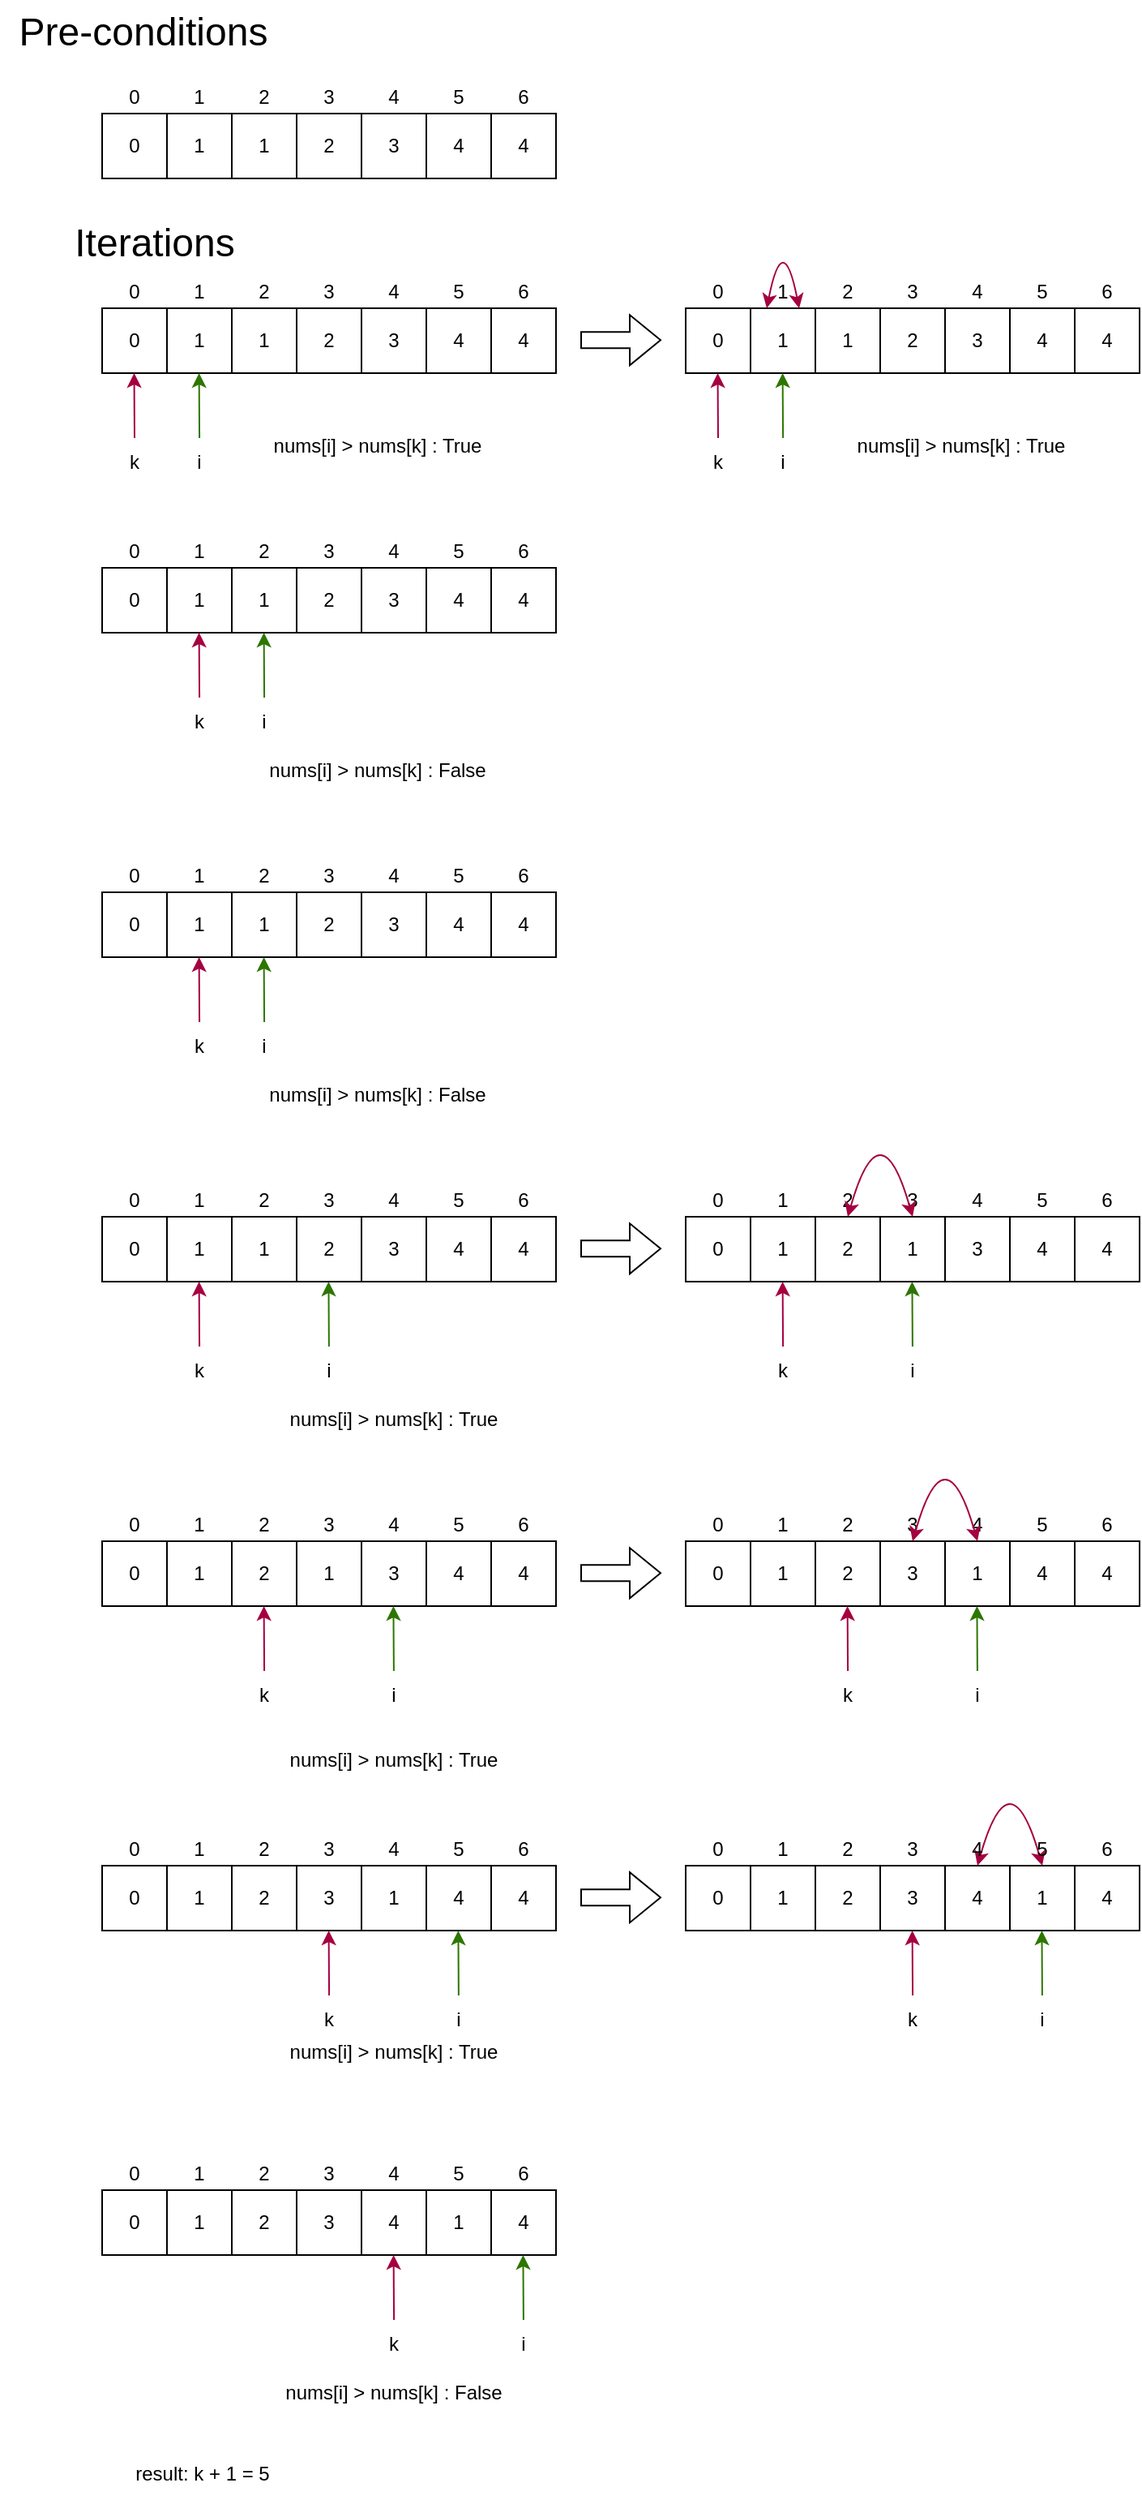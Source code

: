 <mxfile version="21.6.5" type="device">
  <diagram name="Page-1" id="tjI1QJkPxMG-O8LAsA8Y">
    <mxGraphModel dx="2049" dy="1243" grid="1" gridSize="10" guides="1" tooltips="1" connect="1" arrows="1" fold="1" page="1" pageScale="1" pageWidth="850" pageHeight="1100" math="0" shadow="0">
      <root>
        <mxCell id="0" />
        <mxCell id="1" parent="0" />
        <mxCell id="fkv8G1ee6LdGATis6sRk-1" value="0" style="rounded=0;whiteSpace=wrap;html=1;" vertex="1" parent="1">
          <mxGeometry x="80" y="200" width="40" height="40" as="geometry" />
        </mxCell>
        <mxCell id="fkv8G1ee6LdGATis6sRk-2" value="1" style="rounded=0;whiteSpace=wrap;html=1;" vertex="1" parent="1">
          <mxGeometry x="120" y="200" width="40" height="40" as="geometry" />
        </mxCell>
        <mxCell id="fkv8G1ee6LdGATis6sRk-3" value="1" style="rounded=0;whiteSpace=wrap;html=1;" vertex="1" parent="1">
          <mxGeometry x="160" y="200" width="40" height="40" as="geometry" />
        </mxCell>
        <mxCell id="fkv8G1ee6LdGATis6sRk-4" value="2" style="rounded=0;whiteSpace=wrap;html=1;" vertex="1" parent="1">
          <mxGeometry x="200" y="200" width="40" height="40" as="geometry" />
        </mxCell>
        <mxCell id="fkv8G1ee6LdGATis6sRk-5" value="4" style="rounded=0;whiteSpace=wrap;html=1;" vertex="1" parent="1">
          <mxGeometry x="280" y="200" width="40" height="40" as="geometry" />
        </mxCell>
        <mxCell id="fkv8G1ee6LdGATis6sRk-6" value="3" style="rounded=0;whiteSpace=wrap;html=1;" vertex="1" parent="1">
          <mxGeometry x="240" y="200" width="40" height="40" as="geometry" />
        </mxCell>
        <mxCell id="fkv8G1ee6LdGATis6sRk-10" value="4" style="rounded=0;whiteSpace=wrap;html=1;" vertex="1" parent="1">
          <mxGeometry x="320" y="200" width="40" height="40" as="geometry" />
        </mxCell>
        <mxCell id="fkv8G1ee6LdGATis6sRk-12" value="" style="endArrow=classic;html=1;rounded=0;fillColor=#d80073;strokeColor=#A50040;" edge="1" parent="1">
          <mxGeometry width="50" height="50" relative="1" as="geometry">
            <mxPoint x="100" y="280" as="sourcePoint" />
            <mxPoint x="99.76" y="240" as="targetPoint" />
          </mxGeometry>
        </mxCell>
        <mxCell id="fkv8G1ee6LdGATis6sRk-13" value="k" style="text;html=1;strokeColor=none;fillColor=none;align=center;verticalAlign=middle;whiteSpace=wrap;rounded=0;" vertex="1" parent="1">
          <mxGeometry x="70" y="280" width="60" height="30" as="geometry" />
        </mxCell>
        <mxCell id="fkv8G1ee6LdGATis6sRk-14" value="" style="endArrow=classic;html=1;rounded=0;fillColor=#60a917;strokeColor=#2D7600;" edge="1" parent="1">
          <mxGeometry width="50" height="50" relative="1" as="geometry">
            <mxPoint x="140.04" y="280" as="sourcePoint" />
            <mxPoint x="139.8" y="240" as="targetPoint" />
          </mxGeometry>
        </mxCell>
        <mxCell id="fkv8G1ee6LdGATis6sRk-15" value="i" style="text;html=1;strokeColor=none;fillColor=none;align=center;verticalAlign=middle;whiteSpace=wrap;rounded=0;" vertex="1" parent="1">
          <mxGeometry x="110" y="280" width="60" height="30" as="geometry" />
        </mxCell>
        <mxCell id="fkv8G1ee6LdGATis6sRk-16" value="0" style="text;html=1;strokeColor=none;fillColor=none;align=center;verticalAlign=middle;whiteSpace=wrap;rounded=0;" vertex="1" parent="1">
          <mxGeometry x="80" y="180" width="40" height="20" as="geometry" />
        </mxCell>
        <mxCell id="fkv8G1ee6LdGATis6sRk-17" value="1" style="text;html=1;strokeColor=none;fillColor=none;align=center;verticalAlign=middle;whiteSpace=wrap;rounded=0;" vertex="1" parent="1">
          <mxGeometry x="120" y="180" width="40" height="20" as="geometry" />
        </mxCell>
        <mxCell id="fkv8G1ee6LdGATis6sRk-18" value="2" style="text;html=1;strokeColor=none;fillColor=none;align=center;verticalAlign=middle;whiteSpace=wrap;rounded=0;" vertex="1" parent="1">
          <mxGeometry x="160" y="180" width="40" height="20" as="geometry" />
        </mxCell>
        <mxCell id="fkv8G1ee6LdGATis6sRk-19" value="3" style="text;html=1;strokeColor=none;fillColor=none;align=center;verticalAlign=middle;whiteSpace=wrap;rounded=0;" vertex="1" parent="1">
          <mxGeometry x="200" y="180" width="40" height="20" as="geometry" />
        </mxCell>
        <mxCell id="fkv8G1ee6LdGATis6sRk-20" value="4" style="text;html=1;strokeColor=none;fillColor=none;align=center;verticalAlign=middle;whiteSpace=wrap;rounded=0;" vertex="1" parent="1">
          <mxGeometry x="240" y="180" width="40" height="20" as="geometry" />
        </mxCell>
        <mxCell id="fkv8G1ee6LdGATis6sRk-21" value="5" style="text;html=1;strokeColor=none;fillColor=none;align=center;verticalAlign=middle;whiteSpace=wrap;rounded=0;" vertex="1" parent="1">
          <mxGeometry x="280" y="180" width="40" height="20" as="geometry" />
        </mxCell>
        <mxCell id="fkv8G1ee6LdGATis6sRk-22" value="6" style="text;html=1;strokeColor=none;fillColor=none;align=center;verticalAlign=middle;whiteSpace=wrap;rounded=0;" vertex="1" parent="1">
          <mxGeometry x="320" y="180" width="40" height="20" as="geometry" />
        </mxCell>
        <mxCell id="fkv8G1ee6LdGATis6sRk-23" value="nums[i] &amp;gt; nums[k] : True" style="text;html=1;strokeColor=none;fillColor=none;align=center;verticalAlign=middle;whiteSpace=wrap;rounded=0;" vertex="1" parent="1">
          <mxGeometry x="170" y="270" width="160" height="30" as="geometry" />
        </mxCell>
        <mxCell id="fkv8G1ee6LdGATis6sRk-24" value="0" style="rounded=0;whiteSpace=wrap;html=1;" vertex="1" parent="1">
          <mxGeometry x="80" y="80" width="40" height="40" as="geometry" />
        </mxCell>
        <mxCell id="fkv8G1ee6LdGATis6sRk-25" value="1" style="rounded=0;whiteSpace=wrap;html=1;" vertex="1" parent="1">
          <mxGeometry x="120" y="80" width="40" height="40" as="geometry" />
        </mxCell>
        <mxCell id="fkv8G1ee6LdGATis6sRk-26" value="1" style="rounded=0;whiteSpace=wrap;html=1;" vertex="1" parent="1">
          <mxGeometry x="160" y="80" width="40" height="40" as="geometry" />
        </mxCell>
        <mxCell id="fkv8G1ee6LdGATis6sRk-27" value="2" style="rounded=0;whiteSpace=wrap;html=1;" vertex="1" parent="1">
          <mxGeometry x="200" y="80" width="40" height="40" as="geometry" />
        </mxCell>
        <mxCell id="fkv8G1ee6LdGATis6sRk-28" value="4" style="rounded=0;whiteSpace=wrap;html=1;" vertex="1" parent="1">
          <mxGeometry x="280" y="80" width="40" height="40" as="geometry" />
        </mxCell>
        <mxCell id="fkv8G1ee6LdGATis6sRk-29" value="3" style="rounded=0;whiteSpace=wrap;html=1;" vertex="1" parent="1">
          <mxGeometry x="240" y="80" width="40" height="40" as="geometry" />
        </mxCell>
        <mxCell id="fkv8G1ee6LdGATis6sRk-30" value="4" style="rounded=0;whiteSpace=wrap;html=1;" vertex="1" parent="1">
          <mxGeometry x="320" y="80" width="40" height="40" as="geometry" />
        </mxCell>
        <mxCell id="fkv8G1ee6LdGATis6sRk-31" value="0" style="text;html=1;strokeColor=none;fillColor=none;align=center;verticalAlign=middle;whiteSpace=wrap;rounded=0;" vertex="1" parent="1">
          <mxGeometry x="80" y="60" width="40" height="20" as="geometry" />
        </mxCell>
        <mxCell id="fkv8G1ee6LdGATis6sRk-32" value="1" style="text;html=1;strokeColor=none;fillColor=none;align=center;verticalAlign=middle;whiteSpace=wrap;rounded=0;" vertex="1" parent="1">
          <mxGeometry x="120" y="60" width="40" height="20" as="geometry" />
        </mxCell>
        <mxCell id="fkv8G1ee6LdGATis6sRk-33" value="2" style="text;html=1;strokeColor=none;fillColor=none;align=center;verticalAlign=middle;whiteSpace=wrap;rounded=0;" vertex="1" parent="1">
          <mxGeometry x="160" y="60" width="40" height="20" as="geometry" />
        </mxCell>
        <mxCell id="fkv8G1ee6LdGATis6sRk-34" value="3" style="text;html=1;strokeColor=none;fillColor=none;align=center;verticalAlign=middle;whiteSpace=wrap;rounded=0;" vertex="1" parent="1">
          <mxGeometry x="200" y="60" width="40" height="20" as="geometry" />
        </mxCell>
        <mxCell id="fkv8G1ee6LdGATis6sRk-35" value="4" style="text;html=1;strokeColor=none;fillColor=none;align=center;verticalAlign=middle;whiteSpace=wrap;rounded=0;" vertex="1" parent="1">
          <mxGeometry x="240" y="60" width="40" height="20" as="geometry" />
        </mxCell>
        <mxCell id="fkv8G1ee6LdGATis6sRk-36" value="5" style="text;html=1;strokeColor=none;fillColor=none;align=center;verticalAlign=middle;whiteSpace=wrap;rounded=0;" vertex="1" parent="1">
          <mxGeometry x="280" y="60" width="40" height="20" as="geometry" />
        </mxCell>
        <mxCell id="fkv8G1ee6LdGATis6sRk-37" value="6" style="text;html=1;strokeColor=none;fillColor=none;align=center;verticalAlign=middle;whiteSpace=wrap;rounded=0;" vertex="1" parent="1">
          <mxGeometry x="320" y="60" width="40" height="20" as="geometry" />
        </mxCell>
        <mxCell id="fkv8G1ee6LdGATis6sRk-38" value="Pre-conditions" style="text;html=1;strokeColor=none;fillColor=none;align=center;verticalAlign=middle;whiteSpace=wrap;rounded=0;fontSize=24;" vertex="1" parent="1">
          <mxGeometry x="17.5" y="10" width="175" height="40" as="geometry" />
        </mxCell>
        <mxCell id="fkv8G1ee6LdGATis6sRk-39" value="Iterations" style="text;html=1;strokeColor=none;fillColor=none;align=center;verticalAlign=middle;whiteSpace=wrap;rounded=0;fontSize=24;" vertex="1" parent="1">
          <mxGeometry x="25" y="140" width="175" height="40" as="geometry" />
        </mxCell>
        <mxCell id="fkv8G1ee6LdGATis6sRk-40" value="0" style="rounded=0;whiteSpace=wrap;html=1;" vertex="1" parent="1">
          <mxGeometry x="80" y="360" width="40" height="40" as="geometry" />
        </mxCell>
        <mxCell id="fkv8G1ee6LdGATis6sRk-41" value="1" style="rounded=0;whiteSpace=wrap;html=1;" vertex="1" parent="1">
          <mxGeometry x="120" y="360" width="40" height="40" as="geometry" />
        </mxCell>
        <mxCell id="fkv8G1ee6LdGATis6sRk-42" value="1" style="rounded=0;whiteSpace=wrap;html=1;" vertex="1" parent="1">
          <mxGeometry x="160" y="360" width="40" height="40" as="geometry" />
        </mxCell>
        <mxCell id="fkv8G1ee6LdGATis6sRk-43" value="2" style="rounded=0;whiteSpace=wrap;html=1;" vertex="1" parent="1">
          <mxGeometry x="200" y="360" width="40" height="40" as="geometry" />
        </mxCell>
        <mxCell id="fkv8G1ee6LdGATis6sRk-44" value="4" style="rounded=0;whiteSpace=wrap;html=1;" vertex="1" parent="1">
          <mxGeometry x="280" y="360" width="40" height="40" as="geometry" />
        </mxCell>
        <mxCell id="fkv8G1ee6LdGATis6sRk-45" value="3" style="rounded=0;whiteSpace=wrap;html=1;" vertex="1" parent="1">
          <mxGeometry x="240" y="360" width="40" height="40" as="geometry" />
        </mxCell>
        <mxCell id="fkv8G1ee6LdGATis6sRk-46" value="4" style="rounded=0;whiteSpace=wrap;html=1;" vertex="1" parent="1">
          <mxGeometry x="320" y="360" width="40" height="40" as="geometry" />
        </mxCell>
        <mxCell id="fkv8G1ee6LdGATis6sRk-47" value="" style="endArrow=classic;html=1;rounded=0;fillColor=#d80073;strokeColor=#A50040;" edge="1" parent="1">
          <mxGeometry width="50" height="50" relative="1" as="geometry">
            <mxPoint x="140.04" y="440" as="sourcePoint" />
            <mxPoint x="139.8" y="400" as="targetPoint" />
          </mxGeometry>
        </mxCell>
        <mxCell id="fkv8G1ee6LdGATis6sRk-48" value="k" style="text;html=1;strokeColor=none;fillColor=none;align=center;verticalAlign=middle;whiteSpace=wrap;rounded=0;" vertex="1" parent="1">
          <mxGeometry x="110" y="440" width="60" height="30" as="geometry" />
        </mxCell>
        <mxCell id="fkv8G1ee6LdGATis6sRk-49" value="" style="endArrow=classic;html=1;rounded=0;fillColor=#60a917;strokeColor=#2D7600;" edge="1" parent="1">
          <mxGeometry width="50" height="50" relative="1" as="geometry">
            <mxPoint x="180.04" y="440" as="sourcePoint" />
            <mxPoint x="179.8" y="400" as="targetPoint" />
          </mxGeometry>
        </mxCell>
        <mxCell id="fkv8G1ee6LdGATis6sRk-50" value="i" style="text;html=1;strokeColor=none;fillColor=none;align=center;verticalAlign=middle;whiteSpace=wrap;rounded=0;" vertex="1" parent="1">
          <mxGeometry x="150" y="440" width="60" height="30" as="geometry" />
        </mxCell>
        <mxCell id="fkv8G1ee6LdGATis6sRk-51" value="0" style="text;html=1;strokeColor=none;fillColor=none;align=center;verticalAlign=middle;whiteSpace=wrap;rounded=0;" vertex="1" parent="1">
          <mxGeometry x="80" y="340" width="40" height="20" as="geometry" />
        </mxCell>
        <mxCell id="fkv8G1ee6LdGATis6sRk-52" value="1" style="text;html=1;strokeColor=none;fillColor=none;align=center;verticalAlign=middle;whiteSpace=wrap;rounded=0;" vertex="1" parent="1">
          <mxGeometry x="120" y="340" width="40" height="20" as="geometry" />
        </mxCell>
        <mxCell id="fkv8G1ee6LdGATis6sRk-53" value="2" style="text;html=1;strokeColor=none;fillColor=none;align=center;verticalAlign=middle;whiteSpace=wrap;rounded=0;" vertex="1" parent="1">
          <mxGeometry x="160" y="340" width="40" height="20" as="geometry" />
        </mxCell>
        <mxCell id="fkv8G1ee6LdGATis6sRk-54" value="3" style="text;html=1;strokeColor=none;fillColor=none;align=center;verticalAlign=middle;whiteSpace=wrap;rounded=0;" vertex="1" parent="1">
          <mxGeometry x="200" y="340" width="40" height="20" as="geometry" />
        </mxCell>
        <mxCell id="fkv8G1ee6LdGATis6sRk-55" value="4" style="text;html=1;strokeColor=none;fillColor=none;align=center;verticalAlign=middle;whiteSpace=wrap;rounded=0;" vertex="1" parent="1">
          <mxGeometry x="240" y="340" width="40" height="20" as="geometry" />
        </mxCell>
        <mxCell id="fkv8G1ee6LdGATis6sRk-56" value="5" style="text;html=1;strokeColor=none;fillColor=none;align=center;verticalAlign=middle;whiteSpace=wrap;rounded=0;" vertex="1" parent="1">
          <mxGeometry x="280" y="340" width="40" height="20" as="geometry" />
        </mxCell>
        <mxCell id="fkv8G1ee6LdGATis6sRk-57" value="6" style="text;html=1;strokeColor=none;fillColor=none;align=center;verticalAlign=middle;whiteSpace=wrap;rounded=0;" vertex="1" parent="1">
          <mxGeometry x="320" y="340" width="40" height="20" as="geometry" />
        </mxCell>
        <mxCell id="fkv8G1ee6LdGATis6sRk-58" value="nums[i] &amp;gt; nums[k] : False" style="text;html=1;strokeColor=none;fillColor=none;align=center;verticalAlign=middle;whiteSpace=wrap;rounded=0;" vertex="1" parent="1">
          <mxGeometry x="170" y="470" width="160" height="30" as="geometry" />
        </mxCell>
        <mxCell id="fkv8G1ee6LdGATis6sRk-59" value="0" style="rounded=0;whiteSpace=wrap;html=1;" vertex="1" parent="1">
          <mxGeometry x="80" y="560" width="40" height="40" as="geometry" />
        </mxCell>
        <mxCell id="fkv8G1ee6LdGATis6sRk-60" value="1" style="rounded=0;whiteSpace=wrap;html=1;" vertex="1" parent="1">
          <mxGeometry x="120" y="560" width="40" height="40" as="geometry" />
        </mxCell>
        <mxCell id="fkv8G1ee6LdGATis6sRk-61" value="1" style="rounded=0;whiteSpace=wrap;html=1;" vertex="1" parent="1">
          <mxGeometry x="160" y="560" width="40" height="40" as="geometry" />
        </mxCell>
        <mxCell id="fkv8G1ee6LdGATis6sRk-62" value="2" style="rounded=0;whiteSpace=wrap;html=1;" vertex="1" parent="1">
          <mxGeometry x="200" y="560" width="40" height="40" as="geometry" />
        </mxCell>
        <mxCell id="fkv8G1ee6LdGATis6sRk-63" value="4" style="rounded=0;whiteSpace=wrap;html=1;" vertex="1" parent="1">
          <mxGeometry x="280" y="560" width="40" height="40" as="geometry" />
        </mxCell>
        <mxCell id="fkv8G1ee6LdGATis6sRk-64" value="3" style="rounded=0;whiteSpace=wrap;html=1;" vertex="1" parent="1">
          <mxGeometry x="240" y="560" width="40" height="40" as="geometry" />
        </mxCell>
        <mxCell id="fkv8G1ee6LdGATis6sRk-65" value="4" style="rounded=0;whiteSpace=wrap;html=1;" vertex="1" parent="1">
          <mxGeometry x="320" y="560" width="40" height="40" as="geometry" />
        </mxCell>
        <mxCell id="fkv8G1ee6LdGATis6sRk-66" value="" style="endArrow=classic;html=1;rounded=0;fillColor=#d80073;strokeColor=#A50040;" edge="1" parent="1">
          <mxGeometry width="50" height="50" relative="1" as="geometry">
            <mxPoint x="140.04" y="640" as="sourcePoint" />
            <mxPoint x="139.8" y="600" as="targetPoint" />
          </mxGeometry>
        </mxCell>
        <mxCell id="fkv8G1ee6LdGATis6sRk-67" value="k" style="text;html=1;strokeColor=none;fillColor=none;align=center;verticalAlign=middle;whiteSpace=wrap;rounded=0;" vertex="1" parent="1">
          <mxGeometry x="110" y="640" width="60" height="30" as="geometry" />
        </mxCell>
        <mxCell id="fkv8G1ee6LdGATis6sRk-68" value="" style="endArrow=classic;html=1;rounded=0;fillColor=#60a917;strokeColor=#2D7600;" edge="1" parent="1">
          <mxGeometry width="50" height="50" relative="1" as="geometry">
            <mxPoint x="180.04" y="640" as="sourcePoint" />
            <mxPoint x="179.8" y="600" as="targetPoint" />
          </mxGeometry>
        </mxCell>
        <mxCell id="fkv8G1ee6LdGATis6sRk-69" value="i" style="text;html=1;strokeColor=none;fillColor=none;align=center;verticalAlign=middle;whiteSpace=wrap;rounded=0;" vertex="1" parent="1">
          <mxGeometry x="150" y="640" width="60" height="30" as="geometry" />
        </mxCell>
        <mxCell id="fkv8G1ee6LdGATis6sRk-70" value="0" style="text;html=1;strokeColor=none;fillColor=none;align=center;verticalAlign=middle;whiteSpace=wrap;rounded=0;" vertex="1" parent="1">
          <mxGeometry x="80" y="540" width="40" height="20" as="geometry" />
        </mxCell>
        <mxCell id="fkv8G1ee6LdGATis6sRk-71" value="1" style="text;html=1;strokeColor=none;fillColor=none;align=center;verticalAlign=middle;whiteSpace=wrap;rounded=0;" vertex="1" parent="1">
          <mxGeometry x="120" y="540" width="40" height="20" as="geometry" />
        </mxCell>
        <mxCell id="fkv8G1ee6LdGATis6sRk-72" value="2" style="text;html=1;strokeColor=none;fillColor=none;align=center;verticalAlign=middle;whiteSpace=wrap;rounded=0;" vertex="1" parent="1">
          <mxGeometry x="160" y="540" width="40" height="20" as="geometry" />
        </mxCell>
        <mxCell id="fkv8G1ee6LdGATis6sRk-73" value="3" style="text;html=1;strokeColor=none;fillColor=none;align=center;verticalAlign=middle;whiteSpace=wrap;rounded=0;" vertex="1" parent="1">
          <mxGeometry x="200" y="540" width="40" height="20" as="geometry" />
        </mxCell>
        <mxCell id="fkv8G1ee6LdGATis6sRk-74" value="4" style="text;html=1;strokeColor=none;fillColor=none;align=center;verticalAlign=middle;whiteSpace=wrap;rounded=0;" vertex="1" parent="1">
          <mxGeometry x="240" y="540" width="40" height="20" as="geometry" />
        </mxCell>
        <mxCell id="fkv8G1ee6LdGATis6sRk-75" value="5" style="text;html=1;strokeColor=none;fillColor=none;align=center;verticalAlign=middle;whiteSpace=wrap;rounded=0;" vertex="1" parent="1">
          <mxGeometry x="280" y="540" width="40" height="20" as="geometry" />
        </mxCell>
        <mxCell id="fkv8G1ee6LdGATis6sRk-76" value="6" style="text;html=1;strokeColor=none;fillColor=none;align=center;verticalAlign=middle;whiteSpace=wrap;rounded=0;" vertex="1" parent="1">
          <mxGeometry x="320" y="540" width="40" height="20" as="geometry" />
        </mxCell>
        <mxCell id="fkv8G1ee6LdGATis6sRk-77" value="nums[i] &amp;gt; nums[k] : False" style="text;html=1;strokeColor=none;fillColor=none;align=center;verticalAlign=middle;whiteSpace=wrap;rounded=0;" vertex="1" parent="1">
          <mxGeometry x="170" y="670" width="160" height="30" as="geometry" />
        </mxCell>
        <mxCell id="fkv8G1ee6LdGATis6sRk-78" value="0" style="rounded=0;whiteSpace=wrap;html=1;" vertex="1" parent="1">
          <mxGeometry x="80" y="760" width="40" height="40" as="geometry" />
        </mxCell>
        <mxCell id="fkv8G1ee6LdGATis6sRk-79" value="1" style="rounded=0;whiteSpace=wrap;html=1;" vertex="1" parent="1">
          <mxGeometry x="120" y="760" width="40" height="40" as="geometry" />
        </mxCell>
        <mxCell id="fkv8G1ee6LdGATis6sRk-80" value="1" style="rounded=0;whiteSpace=wrap;html=1;" vertex="1" parent="1">
          <mxGeometry x="160" y="760" width="40" height="40" as="geometry" />
        </mxCell>
        <mxCell id="fkv8G1ee6LdGATis6sRk-81" value="2" style="rounded=0;whiteSpace=wrap;html=1;" vertex="1" parent="1">
          <mxGeometry x="200" y="760" width="40" height="40" as="geometry" />
        </mxCell>
        <mxCell id="fkv8G1ee6LdGATis6sRk-82" value="4" style="rounded=0;whiteSpace=wrap;html=1;" vertex="1" parent="1">
          <mxGeometry x="280" y="760" width="40" height="40" as="geometry" />
        </mxCell>
        <mxCell id="fkv8G1ee6LdGATis6sRk-83" value="3" style="rounded=0;whiteSpace=wrap;html=1;" vertex="1" parent="1">
          <mxGeometry x="240" y="760" width="40" height="40" as="geometry" />
        </mxCell>
        <mxCell id="fkv8G1ee6LdGATis6sRk-84" value="4" style="rounded=0;whiteSpace=wrap;html=1;" vertex="1" parent="1">
          <mxGeometry x="320" y="760" width="40" height="40" as="geometry" />
        </mxCell>
        <mxCell id="fkv8G1ee6LdGATis6sRk-85" value="" style="endArrow=classic;html=1;rounded=0;fillColor=#d80073;strokeColor=#A50040;" edge="1" parent="1">
          <mxGeometry width="50" height="50" relative="1" as="geometry">
            <mxPoint x="140.04" y="840" as="sourcePoint" />
            <mxPoint x="139.8" y="800" as="targetPoint" />
          </mxGeometry>
        </mxCell>
        <mxCell id="fkv8G1ee6LdGATis6sRk-86" value="k" style="text;html=1;strokeColor=none;fillColor=none;align=center;verticalAlign=middle;whiteSpace=wrap;rounded=0;" vertex="1" parent="1">
          <mxGeometry x="110" y="840" width="60" height="30" as="geometry" />
        </mxCell>
        <mxCell id="fkv8G1ee6LdGATis6sRk-87" value="" style="endArrow=classic;html=1;rounded=0;fillColor=#60a917;strokeColor=#2D7600;" edge="1" parent="1">
          <mxGeometry width="50" height="50" relative="1" as="geometry">
            <mxPoint x="219.95" y="840" as="sourcePoint" />
            <mxPoint x="219.71" y="800" as="targetPoint" />
          </mxGeometry>
        </mxCell>
        <mxCell id="fkv8G1ee6LdGATis6sRk-88" value="i" style="text;html=1;strokeColor=none;fillColor=none;align=center;verticalAlign=middle;whiteSpace=wrap;rounded=0;" vertex="1" parent="1">
          <mxGeometry x="190" y="840" width="60" height="30" as="geometry" />
        </mxCell>
        <mxCell id="fkv8G1ee6LdGATis6sRk-89" value="0" style="text;html=1;strokeColor=none;fillColor=none;align=center;verticalAlign=middle;whiteSpace=wrap;rounded=0;" vertex="1" parent="1">
          <mxGeometry x="80" y="740" width="40" height="20" as="geometry" />
        </mxCell>
        <mxCell id="fkv8G1ee6LdGATis6sRk-90" value="1" style="text;html=1;strokeColor=none;fillColor=none;align=center;verticalAlign=middle;whiteSpace=wrap;rounded=0;" vertex="1" parent="1">
          <mxGeometry x="120" y="740" width="40" height="20" as="geometry" />
        </mxCell>
        <mxCell id="fkv8G1ee6LdGATis6sRk-91" value="2" style="text;html=1;strokeColor=none;fillColor=none;align=center;verticalAlign=middle;whiteSpace=wrap;rounded=0;" vertex="1" parent="1">
          <mxGeometry x="160" y="740" width="40" height="20" as="geometry" />
        </mxCell>
        <mxCell id="fkv8G1ee6LdGATis6sRk-92" value="3" style="text;html=1;strokeColor=none;fillColor=none;align=center;verticalAlign=middle;whiteSpace=wrap;rounded=0;" vertex="1" parent="1">
          <mxGeometry x="200" y="740" width="40" height="20" as="geometry" />
        </mxCell>
        <mxCell id="fkv8G1ee6LdGATis6sRk-93" value="4" style="text;html=1;strokeColor=none;fillColor=none;align=center;verticalAlign=middle;whiteSpace=wrap;rounded=0;" vertex="1" parent="1">
          <mxGeometry x="240" y="740" width="40" height="20" as="geometry" />
        </mxCell>
        <mxCell id="fkv8G1ee6LdGATis6sRk-94" value="5" style="text;html=1;strokeColor=none;fillColor=none;align=center;verticalAlign=middle;whiteSpace=wrap;rounded=0;" vertex="1" parent="1">
          <mxGeometry x="280" y="740" width="40" height="20" as="geometry" />
        </mxCell>
        <mxCell id="fkv8G1ee6LdGATis6sRk-95" value="6" style="text;html=1;strokeColor=none;fillColor=none;align=center;verticalAlign=middle;whiteSpace=wrap;rounded=0;" vertex="1" parent="1">
          <mxGeometry x="320" y="740" width="40" height="20" as="geometry" />
        </mxCell>
        <mxCell id="fkv8G1ee6LdGATis6sRk-96" value="nums[i] &amp;gt; nums[k] : True" style="text;html=1;strokeColor=none;fillColor=none;align=center;verticalAlign=middle;whiteSpace=wrap;rounded=0;" vertex="1" parent="1">
          <mxGeometry x="180" y="870" width="160" height="30" as="geometry" />
        </mxCell>
        <mxCell id="fkv8G1ee6LdGATis6sRk-97" value="0" style="rounded=0;whiteSpace=wrap;html=1;" vertex="1" parent="1">
          <mxGeometry x="440" y="200" width="40" height="40" as="geometry" />
        </mxCell>
        <mxCell id="fkv8G1ee6LdGATis6sRk-98" value="1" style="rounded=0;whiteSpace=wrap;html=1;" vertex="1" parent="1">
          <mxGeometry x="480" y="200" width="40" height="40" as="geometry" />
        </mxCell>
        <mxCell id="fkv8G1ee6LdGATis6sRk-99" value="1" style="rounded=0;whiteSpace=wrap;html=1;" vertex="1" parent="1">
          <mxGeometry x="520" y="200" width="40" height="40" as="geometry" />
        </mxCell>
        <mxCell id="fkv8G1ee6LdGATis6sRk-100" value="2" style="rounded=0;whiteSpace=wrap;html=1;" vertex="1" parent="1">
          <mxGeometry x="560" y="200" width="40" height="40" as="geometry" />
        </mxCell>
        <mxCell id="fkv8G1ee6LdGATis6sRk-101" value="4" style="rounded=0;whiteSpace=wrap;html=1;" vertex="1" parent="1">
          <mxGeometry x="640" y="200" width="40" height="40" as="geometry" />
        </mxCell>
        <mxCell id="fkv8G1ee6LdGATis6sRk-102" value="3" style="rounded=0;whiteSpace=wrap;html=1;" vertex="1" parent="1">
          <mxGeometry x="600" y="200" width="40" height="40" as="geometry" />
        </mxCell>
        <mxCell id="fkv8G1ee6LdGATis6sRk-103" value="4" style="rounded=0;whiteSpace=wrap;html=1;" vertex="1" parent="1">
          <mxGeometry x="680" y="200" width="40" height="40" as="geometry" />
        </mxCell>
        <mxCell id="fkv8G1ee6LdGATis6sRk-104" value="" style="endArrow=classic;html=1;rounded=0;fillColor=#d80073;strokeColor=#A50040;" edge="1" parent="1">
          <mxGeometry width="50" height="50" relative="1" as="geometry">
            <mxPoint x="460" y="280" as="sourcePoint" />
            <mxPoint x="459.76" y="240" as="targetPoint" />
          </mxGeometry>
        </mxCell>
        <mxCell id="fkv8G1ee6LdGATis6sRk-105" value="k" style="text;html=1;strokeColor=none;fillColor=none;align=center;verticalAlign=middle;whiteSpace=wrap;rounded=0;" vertex="1" parent="1">
          <mxGeometry x="430" y="280" width="60" height="30" as="geometry" />
        </mxCell>
        <mxCell id="fkv8G1ee6LdGATis6sRk-106" value="" style="endArrow=classic;html=1;rounded=0;fillColor=#60a917;strokeColor=#2D7600;" edge="1" parent="1">
          <mxGeometry width="50" height="50" relative="1" as="geometry">
            <mxPoint x="500.04" y="280" as="sourcePoint" />
            <mxPoint x="499.8" y="240" as="targetPoint" />
          </mxGeometry>
        </mxCell>
        <mxCell id="fkv8G1ee6LdGATis6sRk-107" value="i" style="text;html=1;strokeColor=none;fillColor=none;align=center;verticalAlign=middle;whiteSpace=wrap;rounded=0;" vertex="1" parent="1">
          <mxGeometry x="470" y="280" width="60" height="30" as="geometry" />
        </mxCell>
        <mxCell id="fkv8G1ee6LdGATis6sRk-108" value="0" style="text;html=1;strokeColor=none;fillColor=none;align=center;verticalAlign=middle;whiteSpace=wrap;rounded=0;" vertex="1" parent="1">
          <mxGeometry x="440" y="180" width="40" height="20" as="geometry" />
        </mxCell>
        <mxCell id="fkv8G1ee6LdGATis6sRk-109" value="1" style="text;html=1;strokeColor=none;fillColor=none;align=center;verticalAlign=middle;whiteSpace=wrap;rounded=0;" vertex="1" parent="1">
          <mxGeometry x="480" y="180" width="40" height="20" as="geometry" />
        </mxCell>
        <mxCell id="fkv8G1ee6LdGATis6sRk-110" value="2" style="text;html=1;strokeColor=none;fillColor=none;align=center;verticalAlign=middle;whiteSpace=wrap;rounded=0;" vertex="1" parent="1">
          <mxGeometry x="520" y="180" width="40" height="20" as="geometry" />
        </mxCell>
        <mxCell id="fkv8G1ee6LdGATis6sRk-111" value="3" style="text;html=1;strokeColor=none;fillColor=none;align=center;verticalAlign=middle;whiteSpace=wrap;rounded=0;" vertex="1" parent="1">
          <mxGeometry x="560" y="180" width="40" height="20" as="geometry" />
        </mxCell>
        <mxCell id="fkv8G1ee6LdGATis6sRk-112" value="4" style="text;html=1;strokeColor=none;fillColor=none;align=center;verticalAlign=middle;whiteSpace=wrap;rounded=0;" vertex="1" parent="1">
          <mxGeometry x="600" y="180" width="40" height="20" as="geometry" />
        </mxCell>
        <mxCell id="fkv8G1ee6LdGATis6sRk-113" value="5" style="text;html=1;strokeColor=none;fillColor=none;align=center;verticalAlign=middle;whiteSpace=wrap;rounded=0;" vertex="1" parent="1">
          <mxGeometry x="640" y="180" width="40" height="20" as="geometry" />
        </mxCell>
        <mxCell id="fkv8G1ee6LdGATis6sRk-114" value="6" style="text;html=1;strokeColor=none;fillColor=none;align=center;verticalAlign=middle;whiteSpace=wrap;rounded=0;" vertex="1" parent="1">
          <mxGeometry x="680" y="180" width="40" height="20" as="geometry" />
        </mxCell>
        <mxCell id="fkv8G1ee6LdGATis6sRk-115" value="nums[i] &amp;gt; nums[k] : True" style="text;html=1;strokeColor=none;fillColor=none;align=center;verticalAlign=middle;whiteSpace=wrap;rounded=0;" vertex="1" parent="1">
          <mxGeometry x="530" y="270" width="160" height="30" as="geometry" />
        </mxCell>
        <mxCell id="fkv8G1ee6LdGATis6sRk-122" value="" style="shape=flexArrow;endArrow=classic;html=1;rounded=0;" edge="1" parent="1">
          <mxGeometry width="50" height="50" relative="1" as="geometry">
            <mxPoint x="375" y="219.66" as="sourcePoint" />
            <mxPoint x="425" y="219.66" as="targetPoint" />
          </mxGeometry>
        </mxCell>
        <mxCell id="fkv8G1ee6LdGATis6sRk-123" value="" style="shape=flexArrow;endArrow=classic;html=1;rounded=0;" edge="1" parent="1">
          <mxGeometry width="50" height="50" relative="1" as="geometry">
            <mxPoint x="375" y="779.66" as="sourcePoint" />
            <mxPoint x="425" y="779.66" as="targetPoint" />
          </mxGeometry>
        </mxCell>
        <mxCell id="fkv8G1ee6LdGATis6sRk-142" value="0" style="rounded=0;whiteSpace=wrap;html=1;" vertex="1" parent="1">
          <mxGeometry x="440" y="760" width="40" height="40" as="geometry" />
        </mxCell>
        <mxCell id="fkv8G1ee6LdGATis6sRk-143" value="1" style="rounded=0;whiteSpace=wrap;html=1;" vertex="1" parent="1">
          <mxGeometry x="480" y="760" width="40" height="40" as="geometry" />
        </mxCell>
        <mxCell id="fkv8G1ee6LdGATis6sRk-144" value="2" style="rounded=0;whiteSpace=wrap;html=1;" vertex="1" parent="1">
          <mxGeometry x="520" y="760" width="40" height="40" as="geometry" />
        </mxCell>
        <mxCell id="fkv8G1ee6LdGATis6sRk-145" value="1" style="rounded=0;whiteSpace=wrap;html=1;" vertex="1" parent="1">
          <mxGeometry x="560" y="760" width="40" height="40" as="geometry" />
        </mxCell>
        <mxCell id="fkv8G1ee6LdGATis6sRk-146" value="4" style="rounded=0;whiteSpace=wrap;html=1;" vertex="1" parent="1">
          <mxGeometry x="640" y="760" width="40" height="40" as="geometry" />
        </mxCell>
        <mxCell id="fkv8G1ee6LdGATis6sRk-147" value="3" style="rounded=0;whiteSpace=wrap;html=1;" vertex="1" parent="1">
          <mxGeometry x="600" y="760" width="40" height="40" as="geometry" />
        </mxCell>
        <mxCell id="fkv8G1ee6LdGATis6sRk-148" value="4" style="rounded=0;whiteSpace=wrap;html=1;" vertex="1" parent="1">
          <mxGeometry x="680" y="760" width="40" height="40" as="geometry" />
        </mxCell>
        <mxCell id="fkv8G1ee6LdGATis6sRk-149" value="" style="endArrow=classic;html=1;rounded=0;fillColor=#d80073;strokeColor=#A50040;" edge="1" parent="1">
          <mxGeometry width="50" height="50" relative="1" as="geometry">
            <mxPoint x="500.04" y="840" as="sourcePoint" />
            <mxPoint x="499.8" y="800" as="targetPoint" />
          </mxGeometry>
        </mxCell>
        <mxCell id="fkv8G1ee6LdGATis6sRk-150" value="k" style="text;html=1;strokeColor=none;fillColor=none;align=center;verticalAlign=middle;whiteSpace=wrap;rounded=0;" vertex="1" parent="1">
          <mxGeometry x="470" y="840" width="60" height="30" as="geometry" />
        </mxCell>
        <mxCell id="fkv8G1ee6LdGATis6sRk-151" value="" style="endArrow=classic;html=1;rounded=0;fillColor=#60a917;strokeColor=#2D7600;" edge="1" parent="1">
          <mxGeometry width="50" height="50" relative="1" as="geometry">
            <mxPoint x="579.95" y="840" as="sourcePoint" />
            <mxPoint x="579.71" y="800" as="targetPoint" />
          </mxGeometry>
        </mxCell>
        <mxCell id="fkv8G1ee6LdGATis6sRk-152" value="i" style="text;html=1;strokeColor=none;fillColor=none;align=center;verticalAlign=middle;whiteSpace=wrap;rounded=0;" vertex="1" parent="1">
          <mxGeometry x="550" y="840" width="60" height="30" as="geometry" />
        </mxCell>
        <mxCell id="fkv8G1ee6LdGATis6sRk-153" value="0" style="text;html=1;strokeColor=none;fillColor=none;align=center;verticalAlign=middle;whiteSpace=wrap;rounded=0;" vertex="1" parent="1">
          <mxGeometry x="440" y="740" width="40" height="20" as="geometry" />
        </mxCell>
        <mxCell id="fkv8G1ee6LdGATis6sRk-154" value="1" style="text;html=1;strokeColor=none;fillColor=none;align=center;verticalAlign=middle;whiteSpace=wrap;rounded=0;" vertex="1" parent="1">
          <mxGeometry x="480" y="740" width="40" height="20" as="geometry" />
        </mxCell>
        <mxCell id="fkv8G1ee6LdGATis6sRk-155" value="2" style="text;html=1;strokeColor=none;fillColor=none;align=center;verticalAlign=middle;whiteSpace=wrap;rounded=0;" vertex="1" parent="1">
          <mxGeometry x="520" y="740" width="40" height="20" as="geometry" />
        </mxCell>
        <mxCell id="fkv8G1ee6LdGATis6sRk-156" value="3" style="text;html=1;strokeColor=none;fillColor=none;align=center;verticalAlign=middle;whiteSpace=wrap;rounded=0;" vertex="1" parent="1">
          <mxGeometry x="560" y="740" width="40" height="20" as="geometry" />
        </mxCell>
        <mxCell id="fkv8G1ee6LdGATis6sRk-157" value="4" style="text;html=1;strokeColor=none;fillColor=none;align=center;verticalAlign=middle;whiteSpace=wrap;rounded=0;" vertex="1" parent="1">
          <mxGeometry x="600" y="740" width="40" height="20" as="geometry" />
        </mxCell>
        <mxCell id="fkv8G1ee6LdGATis6sRk-158" value="5" style="text;html=1;strokeColor=none;fillColor=none;align=center;verticalAlign=middle;whiteSpace=wrap;rounded=0;" vertex="1" parent="1">
          <mxGeometry x="640" y="740" width="40" height="20" as="geometry" />
        </mxCell>
        <mxCell id="fkv8G1ee6LdGATis6sRk-159" value="6" style="text;html=1;strokeColor=none;fillColor=none;align=center;verticalAlign=middle;whiteSpace=wrap;rounded=0;" vertex="1" parent="1">
          <mxGeometry x="680" y="740" width="40" height="20" as="geometry" />
        </mxCell>
        <mxCell id="fkv8G1ee6LdGATis6sRk-161" value="" style="endArrow=classic;html=1;exitX=0.5;exitY=0;exitDx=0;exitDy=0;entryX=0.5;entryY=1;entryDx=0;entryDy=0;curved=1;fillColor=#d80073;strokeColor=#A50040;startArrow=classic;startFill=1;" edge="1" parent="1" source="fkv8G1ee6LdGATis6sRk-144" target="fkv8G1ee6LdGATis6sRk-156">
          <mxGeometry width="50" height="50" relative="1" as="geometry">
            <mxPoint x="550" y="790" as="sourcePoint" />
            <mxPoint x="600" y="740" as="targetPoint" />
            <Array as="points">
              <mxPoint x="560" y="690" />
            </Array>
          </mxGeometry>
        </mxCell>
        <mxCell id="fkv8G1ee6LdGATis6sRk-162" value="" style="endArrow=classic;html=1;exitX=0.25;exitY=1;exitDx=0;exitDy=0;entryX=0.75;entryY=0;entryDx=0;entryDy=0;curved=1;fillColor=#d80073;strokeColor=#A50040;startArrow=classic;startFill=1;" edge="1" parent="1" source="fkv8G1ee6LdGATis6sRk-109" target="fkv8G1ee6LdGATis6sRk-98">
          <mxGeometry width="50" height="50" relative="1" as="geometry">
            <mxPoint x="470" y="210" as="sourcePoint" />
            <mxPoint x="520" y="160" as="targetPoint" />
            <Array as="points">
              <mxPoint x="500" y="150" />
            </Array>
          </mxGeometry>
        </mxCell>
        <mxCell id="fkv8G1ee6LdGATis6sRk-163" value="0" style="rounded=0;whiteSpace=wrap;html=1;" vertex="1" parent="1">
          <mxGeometry x="80" y="960" width="40" height="40" as="geometry" />
        </mxCell>
        <mxCell id="fkv8G1ee6LdGATis6sRk-164" value="1" style="rounded=0;whiteSpace=wrap;html=1;" vertex="1" parent="1">
          <mxGeometry x="120" y="960" width="40" height="40" as="geometry" />
        </mxCell>
        <mxCell id="fkv8G1ee6LdGATis6sRk-165" value="2" style="rounded=0;whiteSpace=wrap;html=1;" vertex="1" parent="1">
          <mxGeometry x="160" y="960" width="40" height="40" as="geometry" />
        </mxCell>
        <mxCell id="fkv8G1ee6LdGATis6sRk-166" value="1" style="rounded=0;whiteSpace=wrap;html=1;" vertex="1" parent="1">
          <mxGeometry x="200" y="960" width="40" height="40" as="geometry" />
        </mxCell>
        <mxCell id="fkv8G1ee6LdGATis6sRk-167" value="4" style="rounded=0;whiteSpace=wrap;html=1;" vertex="1" parent="1">
          <mxGeometry x="280" y="960" width="40" height="40" as="geometry" />
        </mxCell>
        <mxCell id="fkv8G1ee6LdGATis6sRk-168" value="3" style="rounded=0;whiteSpace=wrap;html=1;" vertex="1" parent="1">
          <mxGeometry x="240" y="960" width="40" height="40" as="geometry" />
        </mxCell>
        <mxCell id="fkv8G1ee6LdGATis6sRk-169" value="4" style="rounded=0;whiteSpace=wrap;html=1;" vertex="1" parent="1">
          <mxGeometry x="320" y="960" width="40" height="40" as="geometry" />
        </mxCell>
        <mxCell id="fkv8G1ee6LdGATis6sRk-170" value="" style="endArrow=classic;html=1;rounded=0;fillColor=#d80073;strokeColor=#A50040;" edge="1" parent="1">
          <mxGeometry width="50" height="50" relative="1" as="geometry">
            <mxPoint x="180.04" y="1040" as="sourcePoint" />
            <mxPoint x="179.8" y="1000" as="targetPoint" />
          </mxGeometry>
        </mxCell>
        <mxCell id="fkv8G1ee6LdGATis6sRk-171" value="k" style="text;html=1;strokeColor=none;fillColor=none;align=center;verticalAlign=middle;whiteSpace=wrap;rounded=0;" vertex="1" parent="1">
          <mxGeometry x="150" y="1040" width="60" height="30" as="geometry" />
        </mxCell>
        <mxCell id="fkv8G1ee6LdGATis6sRk-172" value="" style="endArrow=classic;html=1;rounded=0;fillColor=#60a917;strokeColor=#2D7600;" edge="1" parent="1">
          <mxGeometry width="50" height="50" relative="1" as="geometry">
            <mxPoint x="259.95" y="1040" as="sourcePoint" />
            <mxPoint x="259.71" y="1000" as="targetPoint" />
          </mxGeometry>
        </mxCell>
        <mxCell id="fkv8G1ee6LdGATis6sRk-173" value="i" style="text;html=1;strokeColor=none;fillColor=none;align=center;verticalAlign=middle;whiteSpace=wrap;rounded=0;" vertex="1" parent="1">
          <mxGeometry x="230" y="1040" width="60" height="30" as="geometry" />
        </mxCell>
        <mxCell id="fkv8G1ee6LdGATis6sRk-174" value="0" style="text;html=1;strokeColor=none;fillColor=none;align=center;verticalAlign=middle;whiteSpace=wrap;rounded=0;" vertex="1" parent="1">
          <mxGeometry x="80" y="940" width="40" height="20" as="geometry" />
        </mxCell>
        <mxCell id="fkv8G1ee6LdGATis6sRk-175" value="1" style="text;html=1;strokeColor=none;fillColor=none;align=center;verticalAlign=middle;whiteSpace=wrap;rounded=0;" vertex="1" parent="1">
          <mxGeometry x="120" y="940" width="40" height="20" as="geometry" />
        </mxCell>
        <mxCell id="fkv8G1ee6LdGATis6sRk-176" value="2" style="text;html=1;strokeColor=none;fillColor=none;align=center;verticalAlign=middle;whiteSpace=wrap;rounded=0;" vertex="1" parent="1">
          <mxGeometry x="160" y="940" width="40" height="20" as="geometry" />
        </mxCell>
        <mxCell id="fkv8G1ee6LdGATis6sRk-177" value="3" style="text;html=1;strokeColor=none;fillColor=none;align=center;verticalAlign=middle;whiteSpace=wrap;rounded=0;" vertex="1" parent="1">
          <mxGeometry x="200" y="940" width="40" height="20" as="geometry" />
        </mxCell>
        <mxCell id="fkv8G1ee6LdGATis6sRk-178" value="4" style="text;html=1;strokeColor=none;fillColor=none;align=center;verticalAlign=middle;whiteSpace=wrap;rounded=0;" vertex="1" parent="1">
          <mxGeometry x="240" y="940" width="40" height="20" as="geometry" />
        </mxCell>
        <mxCell id="fkv8G1ee6LdGATis6sRk-179" value="5" style="text;html=1;strokeColor=none;fillColor=none;align=center;verticalAlign=middle;whiteSpace=wrap;rounded=0;" vertex="1" parent="1">
          <mxGeometry x="280" y="940" width="40" height="20" as="geometry" />
        </mxCell>
        <mxCell id="fkv8G1ee6LdGATis6sRk-180" value="6" style="text;html=1;strokeColor=none;fillColor=none;align=center;verticalAlign=middle;whiteSpace=wrap;rounded=0;" vertex="1" parent="1">
          <mxGeometry x="320" y="940" width="40" height="20" as="geometry" />
        </mxCell>
        <mxCell id="fkv8G1ee6LdGATis6sRk-185" value="nums[i] &amp;gt; nums[k] : True" style="text;html=1;strokeColor=none;fillColor=none;align=center;verticalAlign=middle;whiteSpace=wrap;rounded=0;" vertex="1" parent="1">
          <mxGeometry x="180" y="1080" width="160" height="30" as="geometry" />
        </mxCell>
        <mxCell id="fkv8G1ee6LdGATis6sRk-186" value="" style="shape=flexArrow;endArrow=classic;html=1;rounded=0;" edge="1" parent="1">
          <mxGeometry width="50" height="50" relative="1" as="geometry">
            <mxPoint x="375" y="979.66" as="sourcePoint" />
            <mxPoint x="425" y="979.66" as="targetPoint" />
          </mxGeometry>
        </mxCell>
        <mxCell id="fkv8G1ee6LdGATis6sRk-206" value="0" style="rounded=0;whiteSpace=wrap;html=1;" vertex="1" parent="1">
          <mxGeometry x="440" y="960" width="40" height="40" as="geometry" />
        </mxCell>
        <mxCell id="fkv8G1ee6LdGATis6sRk-207" value="1" style="rounded=0;whiteSpace=wrap;html=1;" vertex="1" parent="1">
          <mxGeometry x="480" y="960" width="40" height="40" as="geometry" />
        </mxCell>
        <mxCell id="fkv8G1ee6LdGATis6sRk-208" value="2" style="rounded=0;whiteSpace=wrap;html=1;" vertex="1" parent="1">
          <mxGeometry x="520" y="960" width="40" height="40" as="geometry" />
        </mxCell>
        <mxCell id="fkv8G1ee6LdGATis6sRk-209" value="3" style="rounded=0;whiteSpace=wrap;html=1;" vertex="1" parent="1">
          <mxGeometry x="560" y="960" width="40" height="40" as="geometry" />
        </mxCell>
        <mxCell id="fkv8G1ee6LdGATis6sRk-210" value="4" style="rounded=0;whiteSpace=wrap;html=1;" vertex="1" parent="1">
          <mxGeometry x="640" y="960" width="40" height="40" as="geometry" />
        </mxCell>
        <mxCell id="fkv8G1ee6LdGATis6sRk-211" value="1" style="rounded=0;whiteSpace=wrap;html=1;" vertex="1" parent="1">
          <mxGeometry x="600" y="960" width="40" height="40" as="geometry" />
        </mxCell>
        <mxCell id="fkv8G1ee6LdGATis6sRk-212" value="4" style="rounded=0;whiteSpace=wrap;html=1;" vertex="1" parent="1">
          <mxGeometry x="680" y="960" width="40" height="40" as="geometry" />
        </mxCell>
        <mxCell id="fkv8G1ee6LdGATis6sRk-213" value="" style="endArrow=classic;html=1;rounded=0;fillColor=#d80073;strokeColor=#A50040;" edge="1" parent="1">
          <mxGeometry width="50" height="50" relative="1" as="geometry">
            <mxPoint x="540.04" y="1040" as="sourcePoint" />
            <mxPoint x="539.8" y="1000" as="targetPoint" />
          </mxGeometry>
        </mxCell>
        <mxCell id="fkv8G1ee6LdGATis6sRk-214" value="k" style="text;html=1;strokeColor=none;fillColor=none;align=center;verticalAlign=middle;whiteSpace=wrap;rounded=0;" vertex="1" parent="1">
          <mxGeometry x="510" y="1040" width="60" height="30" as="geometry" />
        </mxCell>
        <mxCell id="fkv8G1ee6LdGATis6sRk-215" value="" style="endArrow=classic;html=1;rounded=0;fillColor=#60a917;strokeColor=#2D7600;" edge="1" parent="1">
          <mxGeometry width="50" height="50" relative="1" as="geometry">
            <mxPoint x="619.95" y="1040" as="sourcePoint" />
            <mxPoint x="619.71" y="1000" as="targetPoint" />
          </mxGeometry>
        </mxCell>
        <mxCell id="fkv8G1ee6LdGATis6sRk-216" value="i" style="text;html=1;strokeColor=none;fillColor=none;align=center;verticalAlign=middle;whiteSpace=wrap;rounded=0;" vertex="1" parent="1">
          <mxGeometry x="590" y="1040" width="60" height="30" as="geometry" />
        </mxCell>
        <mxCell id="fkv8G1ee6LdGATis6sRk-217" value="0" style="text;html=1;strokeColor=none;fillColor=none;align=center;verticalAlign=middle;whiteSpace=wrap;rounded=0;" vertex="1" parent="1">
          <mxGeometry x="440" y="940" width="40" height="20" as="geometry" />
        </mxCell>
        <mxCell id="fkv8G1ee6LdGATis6sRk-218" value="1" style="text;html=1;strokeColor=none;fillColor=none;align=center;verticalAlign=middle;whiteSpace=wrap;rounded=0;" vertex="1" parent="1">
          <mxGeometry x="480" y="940" width="40" height="20" as="geometry" />
        </mxCell>
        <mxCell id="fkv8G1ee6LdGATis6sRk-219" value="2" style="text;html=1;strokeColor=none;fillColor=none;align=center;verticalAlign=middle;whiteSpace=wrap;rounded=0;" vertex="1" parent="1">
          <mxGeometry x="520" y="940" width="40" height="20" as="geometry" />
        </mxCell>
        <mxCell id="fkv8G1ee6LdGATis6sRk-220" value="3" style="text;html=1;strokeColor=none;fillColor=none;align=center;verticalAlign=middle;whiteSpace=wrap;rounded=0;" vertex="1" parent="1">
          <mxGeometry x="560" y="940" width="40" height="20" as="geometry" />
        </mxCell>
        <mxCell id="fkv8G1ee6LdGATis6sRk-221" value="4" style="text;html=1;strokeColor=none;fillColor=none;align=center;verticalAlign=middle;whiteSpace=wrap;rounded=0;" vertex="1" parent="1">
          <mxGeometry x="600" y="940" width="40" height="20" as="geometry" />
        </mxCell>
        <mxCell id="fkv8G1ee6LdGATis6sRk-222" value="5" style="text;html=1;strokeColor=none;fillColor=none;align=center;verticalAlign=middle;whiteSpace=wrap;rounded=0;" vertex="1" parent="1">
          <mxGeometry x="640" y="940" width="40" height="20" as="geometry" />
        </mxCell>
        <mxCell id="fkv8G1ee6LdGATis6sRk-223" value="6" style="text;html=1;strokeColor=none;fillColor=none;align=center;verticalAlign=middle;whiteSpace=wrap;rounded=0;" vertex="1" parent="1">
          <mxGeometry x="680" y="940" width="40" height="20" as="geometry" />
        </mxCell>
        <mxCell id="fkv8G1ee6LdGATis6sRk-224" value="" style="endArrow=classic;html=1;exitX=0.5;exitY=0;exitDx=0;exitDy=0;entryX=0.5;entryY=1;entryDx=0;entryDy=0;curved=1;fillColor=#d80073;strokeColor=#A50040;startArrow=classic;startFill=1;" edge="1" parent="1">
          <mxGeometry width="50" height="50" relative="1" as="geometry">
            <mxPoint x="620" y="1160" as="sourcePoint" />
            <mxPoint x="660" y="1160" as="targetPoint" />
            <Array as="points">
              <mxPoint x="640" y="1090" />
            </Array>
          </mxGeometry>
        </mxCell>
        <mxCell id="fkv8G1ee6LdGATis6sRk-225" value="0" style="rounded=0;whiteSpace=wrap;html=1;" vertex="1" parent="1">
          <mxGeometry x="80" y="1160" width="40" height="40" as="geometry" />
        </mxCell>
        <mxCell id="fkv8G1ee6LdGATis6sRk-226" value="1" style="rounded=0;whiteSpace=wrap;html=1;" vertex="1" parent="1">
          <mxGeometry x="120" y="1160" width="40" height="40" as="geometry" />
        </mxCell>
        <mxCell id="fkv8G1ee6LdGATis6sRk-227" value="2" style="rounded=0;whiteSpace=wrap;html=1;" vertex="1" parent="1">
          <mxGeometry x="160" y="1160" width="40" height="40" as="geometry" />
        </mxCell>
        <mxCell id="fkv8G1ee6LdGATis6sRk-228" value="3" style="rounded=0;whiteSpace=wrap;html=1;" vertex="1" parent="1">
          <mxGeometry x="200" y="1160" width="40" height="40" as="geometry" />
        </mxCell>
        <mxCell id="fkv8G1ee6LdGATis6sRk-229" value="4" style="rounded=0;whiteSpace=wrap;html=1;" vertex="1" parent="1">
          <mxGeometry x="280" y="1160" width="40" height="40" as="geometry" />
        </mxCell>
        <mxCell id="fkv8G1ee6LdGATis6sRk-230" value="1" style="rounded=0;whiteSpace=wrap;html=1;" vertex="1" parent="1">
          <mxGeometry x="240" y="1160" width="40" height="40" as="geometry" />
        </mxCell>
        <mxCell id="fkv8G1ee6LdGATis6sRk-231" value="4" style="rounded=0;whiteSpace=wrap;html=1;" vertex="1" parent="1">
          <mxGeometry x="320" y="1160" width="40" height="40" as="geometry" />
        </mxCell>
        <mxCell id="fkv8G1ee6LdGATis6sRk-232" value="" style="endArrow=classic;html=1;rounded=0;fillColor=#d80073;strokeColor=#A50040;" edge="1" parent="1">
          <mxGeometry width="50" height="50" relative="1" as="geometry">
            <mxPoint x="220.04" y="1240" as="sourcePoint" />
            <mxPoint x="219.8" y="1200" as="targetPoint" />
          </mxGeometry>
        </mxCell>
        <mxCell id="fkv8G1ee6LdGATis6sRk-233" value="k" style="text;html=1;strokeColor=none;fillColor=none;align=center;verticalAlign=middle;whiteSpace=wrap;rounded=0;" vertex="1" parent="1">
          <mxGeometry x="190" y="1240" width="60" height="30" as="geometry" />
        </mxCell>
        <mxCell id="fkv8G1ee6LdGATis6sRk-234" value="" style="endArrow=classic;html=1;rounded=0;fillColor=#60a917;strokeColor=#2D7600;" edge="1" parent="1">
          <mxGeometry width="50" height="50" relative="1" as="geometry">
            <mxPoint x="299.95" y="1240" as="sourcePoint" />
            <mxPoint x="299.71" y="1200" as="targetPoint" />
          </mxGeometry>
        </mxCell>
        <mxCell id="fkv8G1ee6LdGATis6sRk-235" value="i" style="text;html=1;strokeColor=none;fillColor=none;align=center;verticalAlign=middle;whiteSpace=wrap;rounded=0;" vertex="1" parent="1">
          <mxGeometry x="270" y="1240" width="60" height="30" as="geometry" />
        </mxCell>
        <mxCell id="fkv8G1ee6LdGATis6sRk-236" value="0" style="text;html=1;strokeColor=none;fillColor=none;align=center;verticalAlign=middle;whiteSpace=wrap;rounded=0;" vertex="1" parent="1">
          <mxGeometry x="80" y="1140" width="40" height="20" as="geometry" />
        </mxCell>
        <mxCell id="fkv8G1ee6LdGATis6sRk-237" value="1" style="text;html=1;strokeColor=none;fillColor=none;align=center;verticalAlign=middle;whiteSpace=wrap;rounded=0;" vertex="1" parent="1">
          <mxGeometry x="120" y="1140" width="40" height="20" as="geometry" />
        </mxCell>
        <mxCell id="fkv8G1ee6LdGATis6sRk-238" value="2" style="text;html=1;strokeColor=none;fillColor=none;align=center;verticalAlign=middle;whiteSpace=wrap;rounded=0;" vertex="1" parent="1">
          <mxGeometry x="160" y="1140" width="40" height="20" as="geometry" />
        </mxCell>
        <mxCell id="fkv8G1ee6LdGATis6sRk-239" value="3" style="text;html=1;strokeColor=none;fillColor=none;align=center;verticalAlign=middle;whiteSpace=wrap;rounded=0;" vertex="1" parent="1">
          <mxGeometry x="200" y="1140" width="40" height="20" as="geometry" />
        </mxCell>
        <mxCell id="fkv8G1ee6LdGATis6sRk-240" value="4" style="text;html=1;strokeColor=none;fillColor=none;align=center;verticalAlign=middle;whiteSpace=wrap;rounded=0;" vertex="1" parent="1">
          <mxGeometry x="240" y="1140" width="40" height="20" as="geometry" />
        </mxCell>
        <mxCell id="fkv8G1ee6LdGATis6sRk-241" value="5" style="text;html=1;strokeColor=none;fillColor=none;align=center;verticalAlign=middle;whiteSpace=wrap;rounded=0;" vertex="1" parent="1">
          <mxGeometry x="280" y="1140" width="40" height="20" as="geometry" />
        </mxCell>
        <mxCell id="fkv8G1ee6LdGATis6sRk-242" value="6" style="text;html=1;strokeColor=none;fillColor=none;align=center;verticalAlign=middle;whiteSpace=wrap;rounded=0;" vertex="1" parent="1">
          <mxGeometry x="320" y="1140" width="40" height="20" as="geometry" />
        </mxCell>
        <mxCell id="fkv8G1ee6LdGATis6sRk-245" value="" style="shape=flexArrow;endArrow=classic;html=1;rounded=0;" edge="1" parent="1">
          <mxGeometry width="50" height="50" relative="1" as="geometry">
            <mxPoint x="375" y="1179.58" as="sourcePoint" />
            <mxPoint x="425" y="1179.58" as="targetPoint" />
          </mxGeometry>
        </mxCell>
        <mxCell id="fkv8G1ee6LdGATis6sRk-246" value="0" style="rounded=0;whiteSpace=wrap;html=1;" vertex="1" parent="1">
          <mxGeometry x="440" y="1160" width="40" height="40" as="geometry" />
        </mxCell>
        <mxCell id="fkv8G1ee6LdGATis6sRk-247" value="1" style="rounded=0;whiteSpace=wrap;html=1;" vertex="1" parent="1">
          <mxGeometry x="480" y="1160" width="40" height="40" as="geometry" />
        </mxCell>
        <mxCell id="fkv8G1ee6LdGATis6sRk-248" value="2" style="rounded=0;whiteSpace=wrap;html=1;" vertex="1" parent="1">
          <mxGeometry x="520" y="1160" width="40" height="40" as="geometry" />
        </mxCell>
        <mxCell id="fkv8G1ee6LdGATis6sRk-249" value="3" style="rounded=0;whiteSpace=wrap;html=1;" vertex="1" parent="1">
          <mxGeometry x="560" y="1160" width="40" height="40" as="geometry" />
        </mxCell>
        <mxCell id="fkv8G1ee6LdGATis6sRk-250" value="1" style="rounded=0;whiteSpace=wrap;html=1;" vertex="1" parent="1">
          <mxGeometry x="640" y="1160" width="40" height="40" as="geometry" />
        </mxCell>
        <mxCell id="fkv8G1ee6LdGATis6sRk-251" value="4" style="rounded=0;whiteSpace=wrap;html=1;" vertex="1" parent="1">
          <mxGeometry x="600" y="1160" width="40" height="40" as="geometry" />
        </mxCell>
        <mxCell id="fkv8G1ee6LdGATis6sRk-252" value="4" style="rounded=0;whiteSpace=wrap;html=1;" vertex="1" parent="1">
          <mxGeometry x="680" y="1160" width="40" height="40" as="geometry" />
        </mxCell>
        <mxCell id="fkv8G1ee6LdGATis6sRk-253" value="" style="endArrow=classic;html=1;rounded=0;fillColor=#d80073;strokeColor=#A50040;" edge="1" parent="1">
          <mxGeometry width="50" height="50" relative="1" as="geometry">
            <mxPoint x="580.04" y="1240" as="sourcePoint" />
            <mxPoint x="579.8" y="1200" as="targetPoint" />
          </mxGeometry>
        </mxCell>
        <mxCell id="fkv8G1ee6LdGATis6sRk-254" value="k" style="text;html=1;strokeColor=none;fillColor=none;align=center;verticalAlign=middle;whiteSpace=wrap;rounded=0;" vertex="1" parent="1">
          <mxGeometry x="550" y="1240" width="60" height="30" as="geometry" />
        </mxCell>
        <mxCell id="fkv8G1ee6LdGATis6sRk-255" value="" style="endArrow=classic;html=1;rounded=0;fillColor=#60a917;strokeColor=#2D7600;" edge="1" parent="1">
          <mxGeometry width="50" height="50" relative="1" as="geometry">
            <mxPoint x="659.95" y="1240" as="sourcePoint" />
            <mxPoint x="659.71" y="1200" as="targetPoint" />
          </mxGeometry>
        </mxCell>
        <mxCell id="fkv8G1ee6LdGATis6sRk-256" value="i" style="text;html=1;strokeColor=none;fillColor=none;align=center;verticalAlign=middle;whiteSpace=wrap;rounded=0;" vertex="1" parent="1">
          <mxGeometry x="630" y="1240" width="60" height="30" as="geometry" />
        </mxCell>
        <mxCell id="fkv8G1ee6LdGATis6sRk-257" value="0" style="text;html=1;strokeColor=none;fillColor=none;align=center;verticalAlign=middle;whiteSpace=wrap;rounded=0;" vertex="1" parent="1">
          <mxGeometry x="440" y="1140" width="40" height="20" as="geometry" />
        </mxCell>
        <mxCell id="fkv8G1ee6LdGATis6sRk-258" value="1" style="text;html=1;strokeColor=none;fillColor=none;align=center;verticalAlign=middle;whiteSpace=wrap;rounded=0;" vertex="1" parent="1">
          <mxGeometry x="480" y="1140" width="40" height="20" as="geometry" />
        </mxCell>
        <mxCell id="fkv8G1ee6LdGATis6sRk-259" value="2" style="text;html=1;strokeColor=none;fillColor=none;align=center;verticalAlign=middle;whiteSpace=wrap;rounded=0;" vertex="1" parent="1">
          <mxGeometry x="520" y="1140" width="40" height="20" as="geometry" />
        </mxCell>
        <mxCell id="fkv8G1ee6LdGATis6sRk-260" value="3" style="text;html=1;strokeColor=none;fillColor=none;align=center;verticalAlign=middle;whiteSpace=wrap;rounded=0;" vertex="1" parent="1">
          <mxGeometry x="560" y="1140" width="40" height="20" as="geometry" />
        </mxCell>
        <mxCell id="fkv8G1ee6LdGATis6sRk-261" value="4" style="text;html=1;strokeColor=none;fillColor=none;align=center;verticalAlign=middle;whiteSpace=wrap;rounded=0;" vertex="1" parent="1">
          <mxGeometry x="600" y="1140" width="40" height="20" as="geometry" />
        </mxCell>
        <mxCell id="fkv8G1ee6LdGATis6sRk-262" value="5" style="text;html=1;strokeColor=none;fillColor=none;align=center;verticalAlign=middle;whiteSpace=wrap;rounded=0;" vertex="1" parent="1">
          <mxGeometry x="640" y="1140" width="40" height="20" as="geometry" />
        </mxCell>
        <mxCell id="fkv8G1ee6LdGATis6sRk-263" value="6" style="text;html=1;strokeColor=none;fillColor=none;align=center;verticalAlign=middle;whiteSpace=wrap;rounded=0;" vertex="1" parent="1">
          <mxGeometry x="680" y="1140" width="40" height="20" as="geometry" />
        </mxCell>
        <mxCell id="fkv8G1ee6LdGATis6sRk-264" value="" style="endArrow=classic;html=1;exitX=0.5;exitY=0;exitDx=0;exitDy=0;entryX=0.5;entryY=1;entryDx=0;entryDy=0;curved=1;fillColor=#d80073;strokeColor=#A50040;startArrow=classic;startFill=1;" edge="1" parent="1">
          <mxGeometry width="50" height="50" relative="1" as="geometry">
            <mxPoint x="580" y="960" as="sourcePoint" />
            <mxPoint x="620" y="960" as="targetPoint" />
            <Array as="points">
              <mxPoint x="600" y="890" />
            </Array>
          </mxGeometry>
        </mxCell>
        <mxCell id="fkv8G1ee6LdGATis6sRk-265" value="nums[i] &amp;gt; nums[k] : True" style="text;html=1;strokeColor=none;fillColor=none;align=center;verticalAlign=middle;whiteSpace=wrap;rounded=0;" vertex="1" parent="1">
          <mxGeometry x="180" y="1260" width="160" height="30" as="geometry" />
        </mxCell>
        <mxCell id="fkv8G1ee6LdGATis6sRk-266" value="0" style="rounded=0;whiteSpace=wrap;html=1;" vertex="1" parent="1">
          <mxGeometry x="80" y="1360" width="40" height="40" as="geometry" />
        </mxCell>
        <mxCell id="fkv8G1ee6LdGATis6sRk-267" value="1" style="rounded=0;whiteSpace=wrap;html=1;" vertex="1" parent="1">
          <mxGeometry x="120" y="1360" width="40" height="40" as="geometry" />
        </mxCell>
        <mxCell id="fkv8G1ee6LdGATis6sRk-268" value="2" style="rounded=0;whiteSpace=wrap;html=1;" vertex="1" parent="1">
          <mxGeometry x="160" y="1360" width="40" height="40" as="geometry" />
        </mxCell>
        <mxCell id="fkv8G1ee6LdGATis6sRk-269" value="3" style="rounded=0;whiteSpace=wrap;html=1;" vertex="1" parent="1">
          <mxGeometry x="200" y="1360" width="40" height="40" as="geometry" />
        </mxCell>
        <mxCell id="fkv8G1ee6LdGATis6sRk-270" value="1" style="rounded=0;whiteSpace=wrap;html=1;" vertex="1" parent="1">
          <mxGeometry x="280" y="1360" width="40" height="40" as="geometry" />
        </mxCell>
        <mxCell id="fkv8G1ee6LdGATis6sRk-271" value="4" style="rounded=0;whiteSpace=wrap;html=1;" vertex="1" parent="1">
          <mxGeometry x="240" y="1360" width="40" height="40" as="geometry" />
        </mxCell>
        <mxCell id="fkv8G1ee6LdGATis6sRk-272" value="4" style="rounded=0;whiteSpace=wrap;html=1;" vertex="1" parent="1">
          <mxGeometry x="320" y="1360" width="40" height="40" as="geometry" />
        </mxCell>
        <mxCell id="fkv8G1ee6LdGATis6sRk-273" value="" style="endArrow=classic;html=1;rounded=0;fillColor=#d80073;strokeColor=#A50040;" edge="1" parent="1">
          <mxGeometry width="50" height="50" relative="1" as="geometry">
            <mxPoint x="260.04" y="1440" as="sourcePoint" />
            <mxPoint x="259.8" y="1400" as="targetPoint" />
          </mxGeometry>
        </mxCell>
        <mxCell id="fkv8G1ee6LdGATis6sRk-274" value="k" style="text;html=1;strokeColor=none;fillColor=none;align=center;verticalAlign=middle;whiteSpace=wrap;rounded=0;" vertex="1" parent="1">
          <mxGeometry x="230" y="1440" width="60" height="30" as="geometry" />
        </mxCell>
        <mxCell id="fkv8G1ee6LdGATis6sRk-275" value="" style="endArrow=classic;html=1;rounded=0;fillColor=#60a917;strokeColor=#2D7600;" edge="1" parent="1">
          <mxGeometry width="50" height="50" relative="1" as="geometry">
            <mxPoint x="339.95" y="1440" as="sourcePoint" />
            <mxPoint x="339.71" y="1400" as="targetPoint" />
          </mxGeometry>
        </mxCell>
        <mxCell id="fkv8G1ee6LdGATis6sRk-276" value="i" style="text;html=1;strokeColor=none;fillColor=none;align=center;verticalAlign=middle;whiteSpace=wrap;rounded=0;" vertex="1" parent="1">
          <mxGeometry x="310" y="1440" width="60" height="30" as="geometry" />
        </mxCell>
        <mxCell id="fkv8G1ee6LdGATis6sRk-277" value="0" style="text;html=1;strokeColor=none;fillColor=none;align=center;verticalAlign=middle;whiteSpace=wrap;rounded=0;" vertex="1" parent="1">
          <mxGeometry x="80" y="1340" width="40" height="20" as="geometry" />
        </mxCell>
        <mxCell id="fkv8G1ee6LdGATis6sRk-278" value="1" style="text;html=1;strokeColor=none;fillColor=none;align=center;verticalAlign=middle;whiteSpace=wrap;rounded=0;" vertex="1" parent="1">
          <mxGeometry x="120" y="1340" width="40" height="20" as="geometry" />
        </mxCell>
        <mxCell id="fkv8G1ee6LdGATis6sRk-279" value="2" style="text;html=1;strokeColor=none;fillColor=none;align=center;verticalAlign=middle;whiteSpace=wrap;rounded=0;" vertex="1" parent="1">
          <mxGeometry x="160" y="1340" width="40" height="20" as="geometry" />
        </mxCell>
        <mxCell id="fkv8G1ee6LdGATis6sRk-280" value="3" style="text;html=1;strokeColor=none;fillColor=none;align=center;verticalAlign=middle;whiteSpace=wrap;rounded=0;" vertex="1" parent="1">
          <mxGeometry x="200" y="1340" width="40" height="20" as="geometry" />
        </mxCell>
        <mxCell id="fkv8G1ee6LdGATis6sRk-281" value="4" style="text;html=1;strokeColor=none;fillColor=none;align=center;verticalAlign=middle;whiteSpace=wrap;rounded=0;" vertex="1" parent="1">
          <mxGeometry x="240" y="1340" width="40" height="20" as="geometry" />
        </mxCell>
        <mxCell id="fkv8G1ee6LdGATis6sRk-282" value="5" style="text;html=1;strokeColor=none;fillColor=none;align=center;verticalAlign=middle;whiteSpace=wrap;rounded=0;" vertex="1" parent="1">
          <mxGeometry x="280" y="1340" width="40" height="20" as="geometry" />
        </mxCell>
        <mxCell id="fkv8G1ee6LdGATis6sRk-283" value="6" style="text;html=1;strokeColor=none;fillColor=none;align=center;verticalAlign=middle;whiteSpace=wrap;rounded=0;" vertex="1" parent="1">
          <mxGeometry x="320" y="1340" width="40" height="20" as="geometry" />
        </mxCell>
        <mxCell id="fkv8G1ee6LdGATis6sRk-304" value="nums[i] &amp;gt; nums[k] : False" style="text;html=1;strokeColor=none;fillColor=none;align=center;verticalAlign=middle;whiteSpace=wrap;rounded=0;" vertex="1" parent="1">
          <mxGeometry x="180" y="1470" width="160" height="30" as="geometry" />
        </mxCell>
        <mxCell id="fkv8G1ee6LdGATis6sRk-307" value="result: k + 1 = 5" style="text;html=1;strokeColor=none;fillColor=none;align=center;verticalAlign=middle;whiteSpace=wrap;rounded=0;" vertex="1" parent="1">
          <mxGeometry x="82.5" y="1520" width="117.5" height="30" as="geometry" />
        </mxCell>
      </root>
    </mxGraphModel>
  </diagram>
</mxfile>
